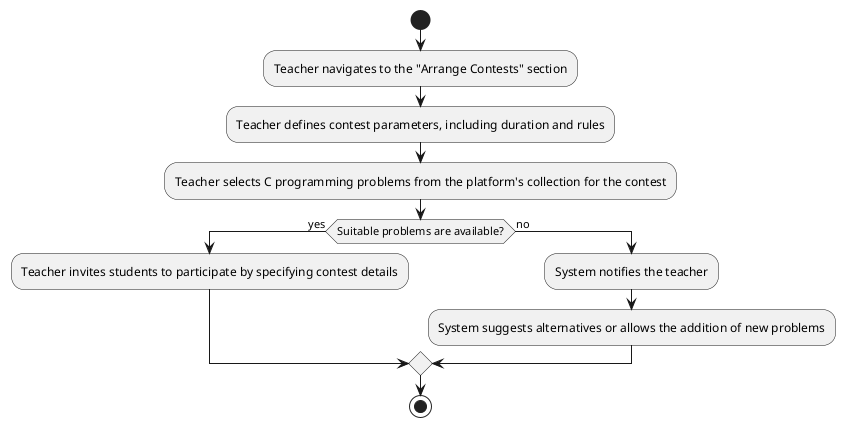 @startuml

start
:Teacher navigates to the "Arrange Contests" section;

:Teacher defines contest parameters, including duration and rules;

:Teacher selects C programming problems from the platform's collection for the contest;

if (Suitable problems are available?) then (yes)
  :Teacher invites students to participate by specifying contest details;
else (no)
  :System notifies the teacher;
  :System suggests alternatives or allows the addition of new problems;
endif

stop
@enduml
